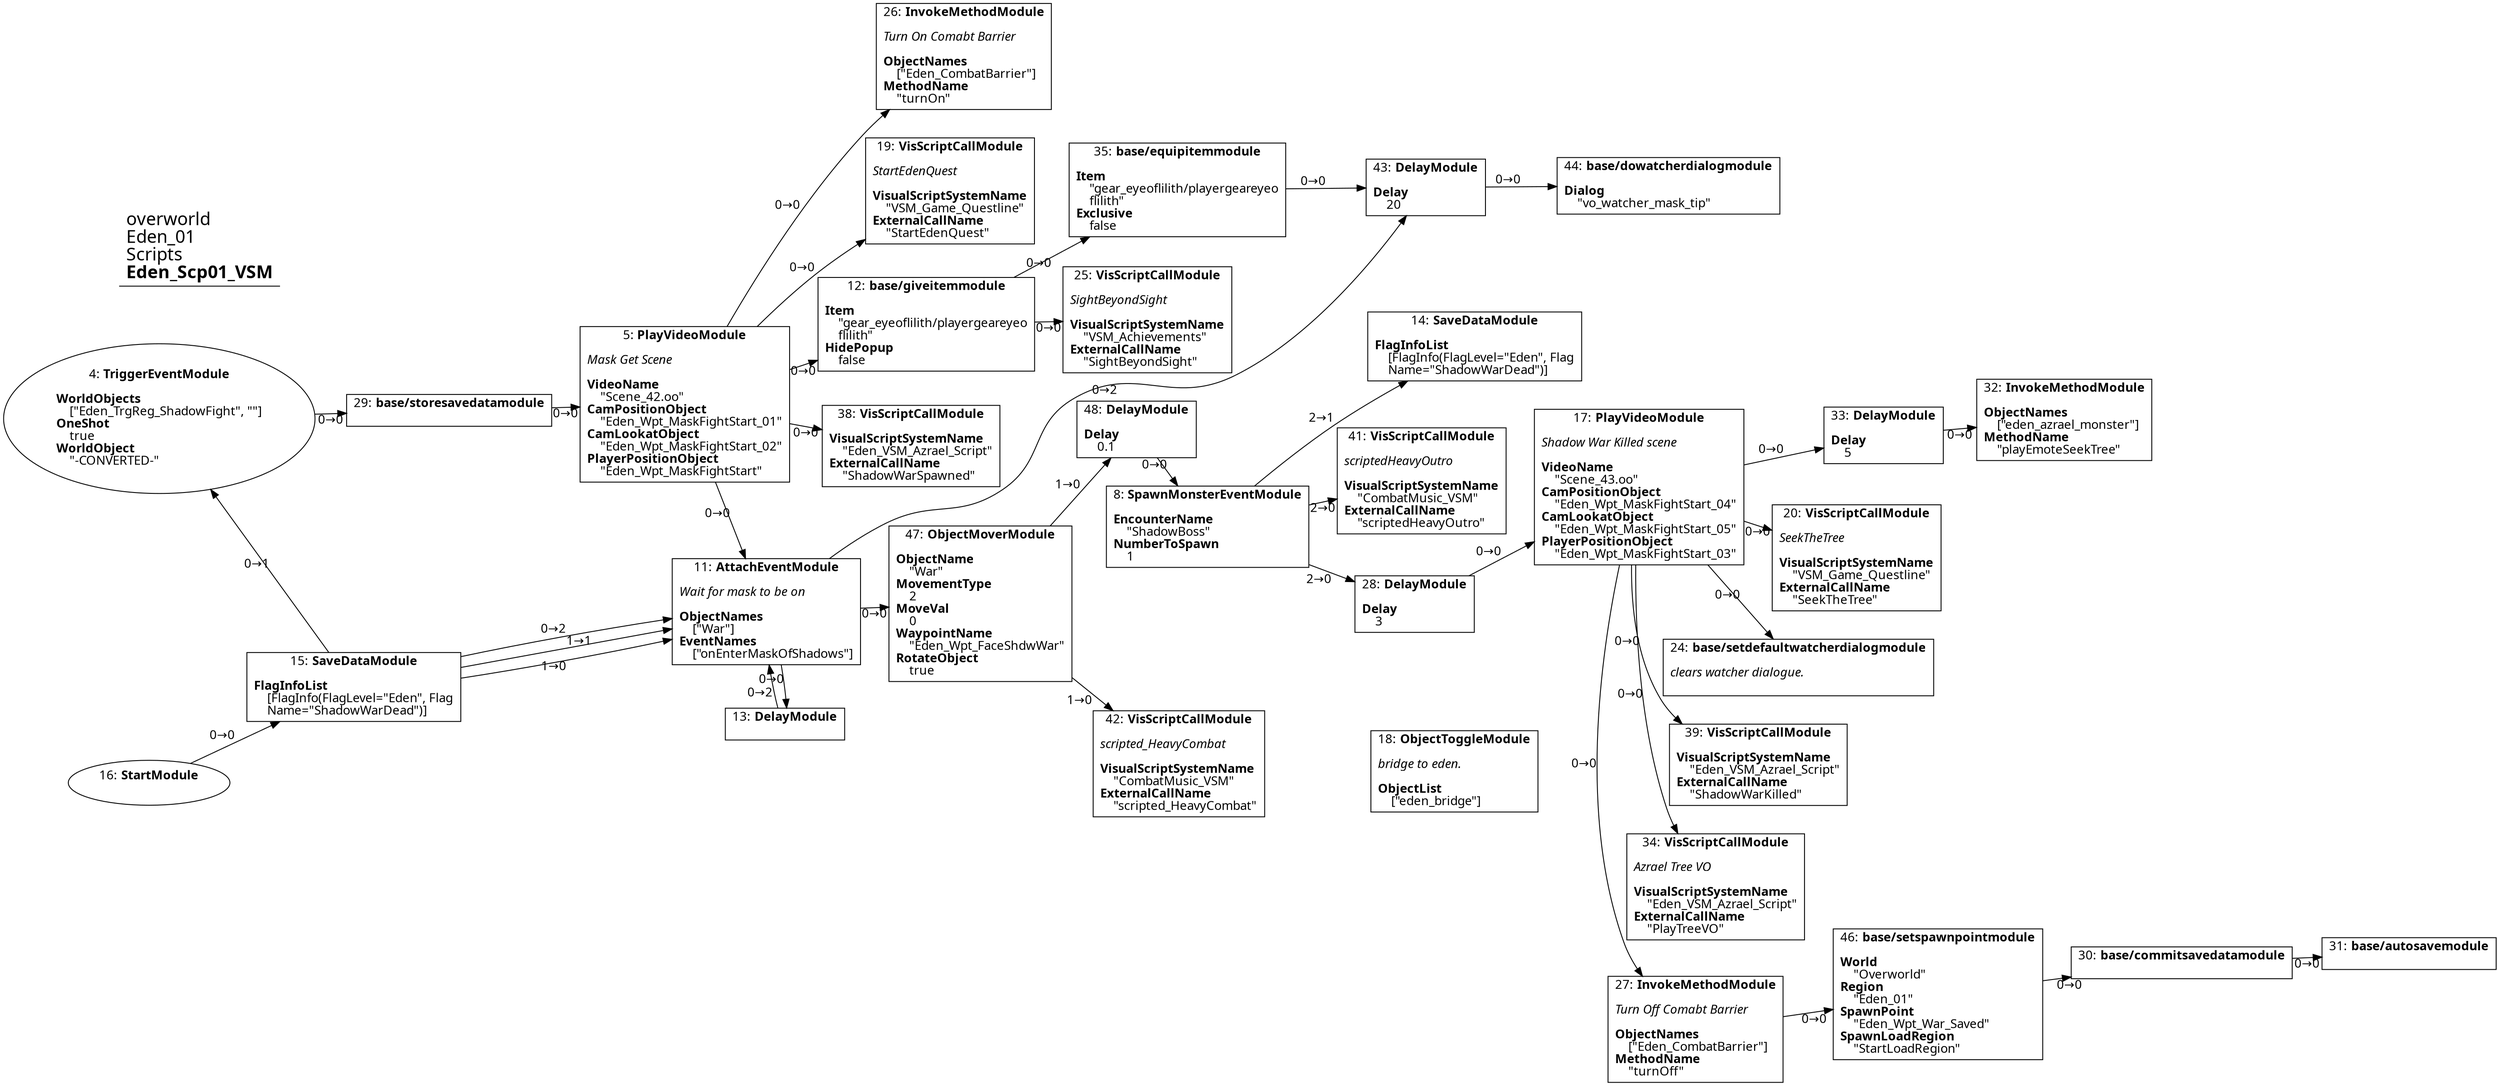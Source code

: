 digraph {
    layout = fdp;
    overlap = prism;
    sep = "+16";
    splines = spline;

    node [ shape = box ];

    graph [ fontname = "Segoe UI" ];
    node [ fontname = "Segoe UI" ];
    edge [ fontname = "Segoe UI" ];

    4 [ label = <4: <b>TriggerEventModule</b><br/><br/><b>WorldObjects</b><br align="left"/>    [&quot;Eden_TrgReg_ShadowFight&quot;, &quot;&quot;]<br align="left"/><b>OneShot</b><br align="left"/>    true<br align="left"/><b>WorldObject</b><br align="left"/>    &quot;-CONVERTED-&quot;<br align="left"/>> ];
    4 [ shape = oval ]
    4 [ pos = "-0.007,0.069000006!" ];
    4 -> 29 [ label = "0→0" ];

    5 [ label = <5: <b>PlayVideoModule</b><br/><br/><i>Mask Get Scene<br align="left"/></i><br align="left"/><b>VideoName</b><br align="left"/>    &quot;Scene_42.oo&quot;<br align="left"/><b>CamPositionObject</b><br align="left"/>    &quot;Eden_Wpt_MaskFightStart_01&quot;<br align="left"/><b>CamLookatObject</b><br align="left"/>    &quot;Eden_Wpt_MaskFightStart_02&quot;<br align="left"/><b>PlayerPositionObject</b><br align="left"/>    &quot;Eden_Wpt_MaskFightStart&quot;<br align="left"/>> ];
    5 [ pos = "0.44900003,0.069000006!" ];
    5 -> 11 [ label = "0→0" ];
    5 -> 12 [ label = "0→0" ];
    5 -> 19 [ label = "0→0" ];
    5 -> 26 [ label = "0→0" ];
    5 -> 38 [ label = "0→0" ];

    8 [ label = <8: <b>SpawnMonsterEventModule</b><br/><br/><b>EncounterName</b><br align="left"/>    &quot;ShadowBoss&quot;<br align="left"/><b>NumberToSpawn</b><br align="left"/>    1<br align="left"/>> ];
    8 [ pos = "1.2420001,-0.12900001!" ];
    8 -> 28 [ label = "2→0" ];
    8 -> 14 [ label = "2→1" ];
    8 -> 41 [ label = "2→0" ];

    11 [ label = <11: <b>AttachEventModule</b><br/><br/><i>Wait for mask to be on<br align="left"/></i><br align="left"/><b>ObjectNames</b><br align="left"/>    [&quot;War&quot;]<br align="left"/><b>EventNames</b><br align="left"/>    [&quot;onEnterMaskOfShadows&quot;]<br align="left"/>> ];
    11 [ pos = "0.56200004,-0.162!" ];
    11 -> 13 [ label = "0→0" ];
    11 -> 43 [ label = "0→2" ];
    11 -> 47 [ label = "0→0" ];

    12 [ label = <12: <b>base/giveitemmodule</b><br/><br/><b>Item</b><br align="left"/>    &quot;gear_eyeoflilith/playergeareyeo<br align="left"/>    flilith&quot;<br align="left"/><b>HidePopup</b><br align="left"/>    false<br align="left"/>> ];
    12 [ pos = "0.77400005,0.171!" ];
    12 -> 25 [ label = "0→0" ];
    12 -> 35 [ label = "0→0" ];

    13 [ label = <13: <b>DelayModule</b><br/><br/>> ];
    13 [ pos = "0.615,-0.316!" ];
    13 -> 11 [ label = "0→2" ];

    14 [ label = <14: <b>SaveDataModule</b><br/><br/><b>FlagInfoList</b><br align="left"/>    [FlagInfo(FlagLevel=&quot;Eden&quot;, Flag<br align="left"/>    Name=&quot;ShadowWarDead&quot;)]<br align="left"/>> ];
    14 [ pos = "1.549,-0.036000002!" ];

    15 [ label = <15: <b>SaveDataModule</b><br/><br/><b>FlagInfoList</b><br align="left"/>    [FlagInfo(FlagLevel=&quot;Eden&quot;, Flag<br align="left"/>    Name=&quot;ShadowWarDead&quot;)]<br align="left"/>> ];
    15 [ pos = "0.11000001,-0.43300003!" ];
    15 -> 11 [ label = "0→2" ];
    15 -> 4 [ label = "0→1" ];
    15 -> 11 [ label = "1→0" ];
    15 -> 11 [ label = "1→1" ];

    16 [ label = <16: <b>StartModule</b><br/><br/>> ];
    16 [ shape = oval ]
    16 [ pos = "-0.23,-0.669!" ];
    16 -> 15 [ label = "0→0" ];

    17 [ label = <17: <b>PlayVideoModule</b><br/><br/><i>Shadow War Killed scene<br align="left"/></i><br align="left"/><b>VideoName</b><br align="left"/>    &quot;Scene_43.oo&quot;<br align="left"/><b>CamPositionObject</b><br align="left"/>    &quot;Eden_Wpt_MaskFightStart_04&quot;<br align="left"/><b>CamLookatObject</b><br align="left"/>    &quot;Eden_Wpt_MaskFightStart_05&quot;<br align="left"/><b>PlayerPositionObject</b><br align="left"/>    &quot;Eden_Wpt_MaskFightStart_03&quot;<br align="left"/>> ];
    17 [ pos = "1.7780001,-0.272!" ];
    17 -> 24 [ label = "0→0" ];
    17 -> 20 [ label = "0→0" ];
    17 -> 33 [ label = "0→0" ];
    17 -> 34 [ label = "0→0" ];
    17 -> 39 [ label = "0→0" ];
    17 -> 27 [ label = "0→0" ];

    18 [ label = <18: <b>ObjectToggleModule</b><br/><br/><i>bridge to eden.<br align="left"/></i><br align="left"/><b>ObjectList</b><br align="left"/>    [&quot;eden_bridge&quot;]<br align="left"/>> ];
    18 [ pos = "1.4540001,-0.49800003!" ];

    19 [ label = <19: <b>VisScriptCallModule</b><br/><br/><i>StartEdenQuest<br align="left"/></i><br align="left"/><b>VisualScriptSystemName</b><br align="left"/>    &quot;VSM_Game_Questline&quot;<br align="left"/><b>ExternalCallName</b><br align="left"/>    &quot;StartEdenQuest&quot;<br align="left"/>> ];
    19 [ pos = "0.77500004,0.25100002!" ];

    20 [ label = <20: <b>VisScriptCallModule</b><br/><br/><i>SeekTheTree<br align="left"/></i><br align="left"/><b>VisualScriptSystemName</b><br align="left"/>    &quot;VSM_Game_Questline&quot;<br align="left"/><b>ExternalCallName</b><br align="left"/>    &quot;SeekTheTree&quot;<br align="left"/>> ];
    20 [ pos = "2.042,-0.48400003!" ];

    24 [ label = <24: <b>base/setdefaultwatcherdialogmodule</b><br/><br/><i>clears watcher dialogue.<br align="left"/></i><br align="left"/>> ];
    24 [ pos = "2.0400002,-0.565!" ];

    25 [ label = <25: <b>VisScriptCallModule</b><br/><br/><i>SightBeyondSight<br align="left"/></i><br align="left"/><b>VisualScriptSystemName</b><br align="left"/>    &quot;VSM_Achievements&quot;<br align="left"/><b>ExternalCallName</b><br align="left"/>    &quot;SightBeyondSight&quot;<br align="left"/>> ];
    25 [ pos = "0.99200004,0.171!" ];

    26 [ label = <26: <b>InvokeMethodModule</b><br/><br/><i>Turn On Comabt Barrier<br align="left"/></i><br align="left"/><b>ObjectNames</b><br align="left"/>    [&quot;Eden_CombatBarrier&quot;]<br align="left"/><b>MethodName</b><br align="left"/>    &quot;turnOn&quot;<br align="left"/>> ];
    26 [ pos = "0.77400005,0.407!" ];

    27 [ label = <27: <b>InvokeMethodModule</b><br/><br/><i>Turn Off Comabt Barrier<br align="left"/></i><br align="left"/><b>ObjectNames</b><br align="left"/>    [&quot;Eden_CombatBarrier&quot;]<br align="left"/><b>MethodName</b><br align="left"/>    &quot;turnOff&quot;<br align="left"/>> ];
    27 [ pos = "2.042,-0.84400004!" ];
    27 -> 46 [ label = "0→0" ];

    28 [ label = <28: <b>DelayModule</b><br/><br/><b>Delay</b><br align="left"/>    3<br align="left"/>> ];
    28 [ pos = "1.549,-0.272!" ];
    28 -> 17 [ label = "0→0" ];

    29 [ label = <29: <b>base/storesavedatamodule</b><br/><br/>> ];
    29 [ pos = "0.24200001,0.069000006!" ];
    29 -> 5 [ label = "0→0" ];

    30 [ label = <30: <b>base/commitsavedatamodule</b><br/><br/>> ];
    30 [ pos = "2.479,-0.84400004!" ];
    30 -> 31 [ label = "0→0" ];

    31 [ label = <31: <b>base/autosavemodule</b><br/><br/>> ];
    31 [ pos = "2.7450001,-0.84400004!" ];

    32 [ label = <32: <b>InvokeMethodModule</b><br/><br/><b>ObjectNames</b><br align="left"/>    [&quot;eden_azrael_monster&quot;]<br align="left"/><b>MethodName</b><br align="left"/>    &quot;playEmoteSeekTree&quot;<br align="left"/>> ];
    32 [ pos = "2.187,-0.272!" ];

    33 [ label = <33: <b>DelayModule</b><br/><br/><b>Delay</b><br align="left"/>    5<br align="left"/>> ];
    33 [ pos = "2.0370002,-0.272!" ];
    33 -> 32 [ label = "0→0" ];

    34 [ label = <34: <b>VisScriptCallModule</b><br/><br/><i>Azrael Tree VO<br align="left"/></i><br align="left"/><b>VisualScriptSystemName</b><br align="left"/>    &quot;Eden_VSM_Azrael_Script&quot;<br align="left"/><b>ExternalCallName</b><br align="left"/>    &quot;PlayTreeVO&quot;<br align="left"/>> ];
    34 [ pos = "2.039,-0.731!" ];

    35 [ label = <35: <b>base/equipitemmodule</b><br/><br/><b>Item</b><br align="left"/>    &quot;gear_eyeoflilith/playergeareyeo<br align="left"/>    flilith&quot;<br align="left"/><b>Exclusive</b><br align="left"/>    false<br align="left"/>> ];
    35 [ pos = "0.99000007,0.259!" ];
    35 -> 43 [ label = "0→0" ];

    38 [ label = <38: <b>VisScriptCallModule</b><br/><br/><b>VisualScriptSystemName</b><br align="left"/>    &quot;Eden_VSM_Azrael_Script&quot;<br align="left"/><b>ExternalCallName</b><br align="left"/>    &quot;ShadowWarSpawned&quot;<br align="left"/>> ];
    38 [ pos = "0.77500004,0.059000004!" ];

    39 [ label = <39: <b>VisScriptCallModule</b><br/><br/><b>VisualScriptSystemName</b><br align="left"/>    &quot;Eden_VSM_Azrael_Script&quot;<br align="left"/><b>ExternalCallName</b><br align="left"/>    &quot;ShadowWarKilled&quot;<br align="left"/>> ];
    39 [ pos = "2.0400002,-0.648!" ];

    41 [ label = <41: <b>VisScriptCallModule</b><br/><br/><i>scriptedHeavyOutro<br align="left"/></i><br align="left"/><b>VisualScriptSystemName</b><br align="left"/>    &quot;CombatMusic_VSM&quot;<br align="left"/><b>ExternalCallName</b><br align="left"/>    &quot;scriptedHeavyOutro&quot;<br align="left"/>> ];
    41 [ pos = "1.549,-0.192!" ];

    42 [ label = <42: <b>VisScriptCallModule</b><br/><br/><i>scripted_HeavyCombat<br align="left"/></i><br align="left"/><b>VisualScriptSystemName</b><br align="left"/>    &quot;CombatMusic_VSM&quot;<br align="left"/><b>ExternalCallName</b><br align="left"/>    &quot;scripted_HeavyCombat&quot;<br align="left"/>> ];
    42 [ pos = "1.212,-0.47100002!" ];

    43 [ label = <43: <b>DelayModule</b><br/><br/><b>Delay</b><br align="left"/>    20<br align="left"/>> ];
    43 [ pos = "1.187,0.259!" ];
    43 -> 44 [ label = "0→0" ];

    44 [ label = <44: <b>base/dowatcherdialogmodule</b><br/><br/><b>Dialog</b><br align="left"/>    &quot;vo_watcher_mask_tip&quot;<br align="left"/>> ];
    44 [ pos = "1.36,0.259!" ];

    46 [ label = <46: <b>base/setspawnpointmodule</b><br/><br/><b>World</b><br align="left"/>    &quot;Overworld&quot;<br align="left"/><b>Region</b><br align="left"/>    &quot;Eden_01&quot;<br align="left"/><b>SpawnPoint</b><br align="left"/>    &quot;Eden_Wpt_War_Saved&quot;<br align="left"/><b>SpawnLoadRegion</b><br align="left"/>    &quot;StartLoadRegion&quot;<br align="left"/>> ];
    46 [ pos = "2.256,-0.84400004!" ];
    46 -> 30 [ label = "0→0" ];

    47 [ label = <47: <b>ObjectMoverModule</b><br/><br/><b>ObjectName</b><br align="left"/>    &quot;War&quot;<br align="left"/><b>MovementType</b><br align="left"/>    2<br align="left"/><b>MoveVal</b><br align="left"/>    0<br align="left"/><b>WaypointName</b><br align="left"/>    &quot;Eden_Wpt_FaceShdwWar&quot;<br align="left"/><b>RotateObject</b><br align="left"/>    true<br align="left"/>> ];
    47 [ pos = "0.90300006,-0.162!" ];
    47 -> 42 [ label = "1→0" ];
    47 -> 48 [ label = "1→0" ];

    48 [ label = <48: <b>DelayModule</b><br/><br/><b>Delay</b><br align="left"/>    0.1<br align="left"/>> ];
    48 [ pos = "1.0830001,-0.032!" ];
    48 -> 8 [ label = "0→0" ];

    title [ pos = "-0.231,0.40800002!" ];
    title [ shape = underline ];
    title [ label = <<font point-size="20">overworld<br align="left"/>Eden_01<br align="left"/>Scripts<br align="left"/><b>Eden_Scp01_VSM</b><br align="left"/></font>> ];
}
